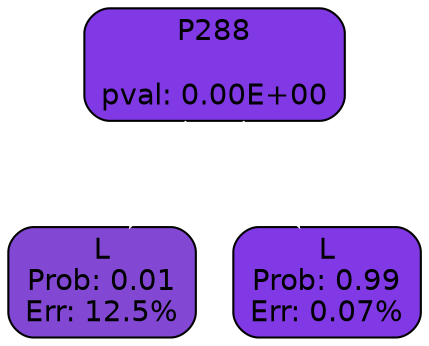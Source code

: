 digraph Tree {
node [shape=box, style="filled, rounded", color="black", fontname=helvetica] ;
graph [splines=straight, bgcolor=transparent, dpi=600] ;
edge [fontname=helvetica,color=white] ;
1 [label="P288

pval: 0.00E+00", fillcolor="#8039e4",fontcolor="black"] ;
2 [label="L
Prob: 0.01
Err: 12.5%", fillcolor="#8248d4",fontcolor="black"] ;
3 [label="L
Prob: 0.99
Err: 0.07%", fillcolor="#8039e4",fontcolor="black"] ;
1 -> 2 [label="AXE",fontcolor=white] ;
1 -> 3 [label="IFMV",fontcolor=white] ;
}